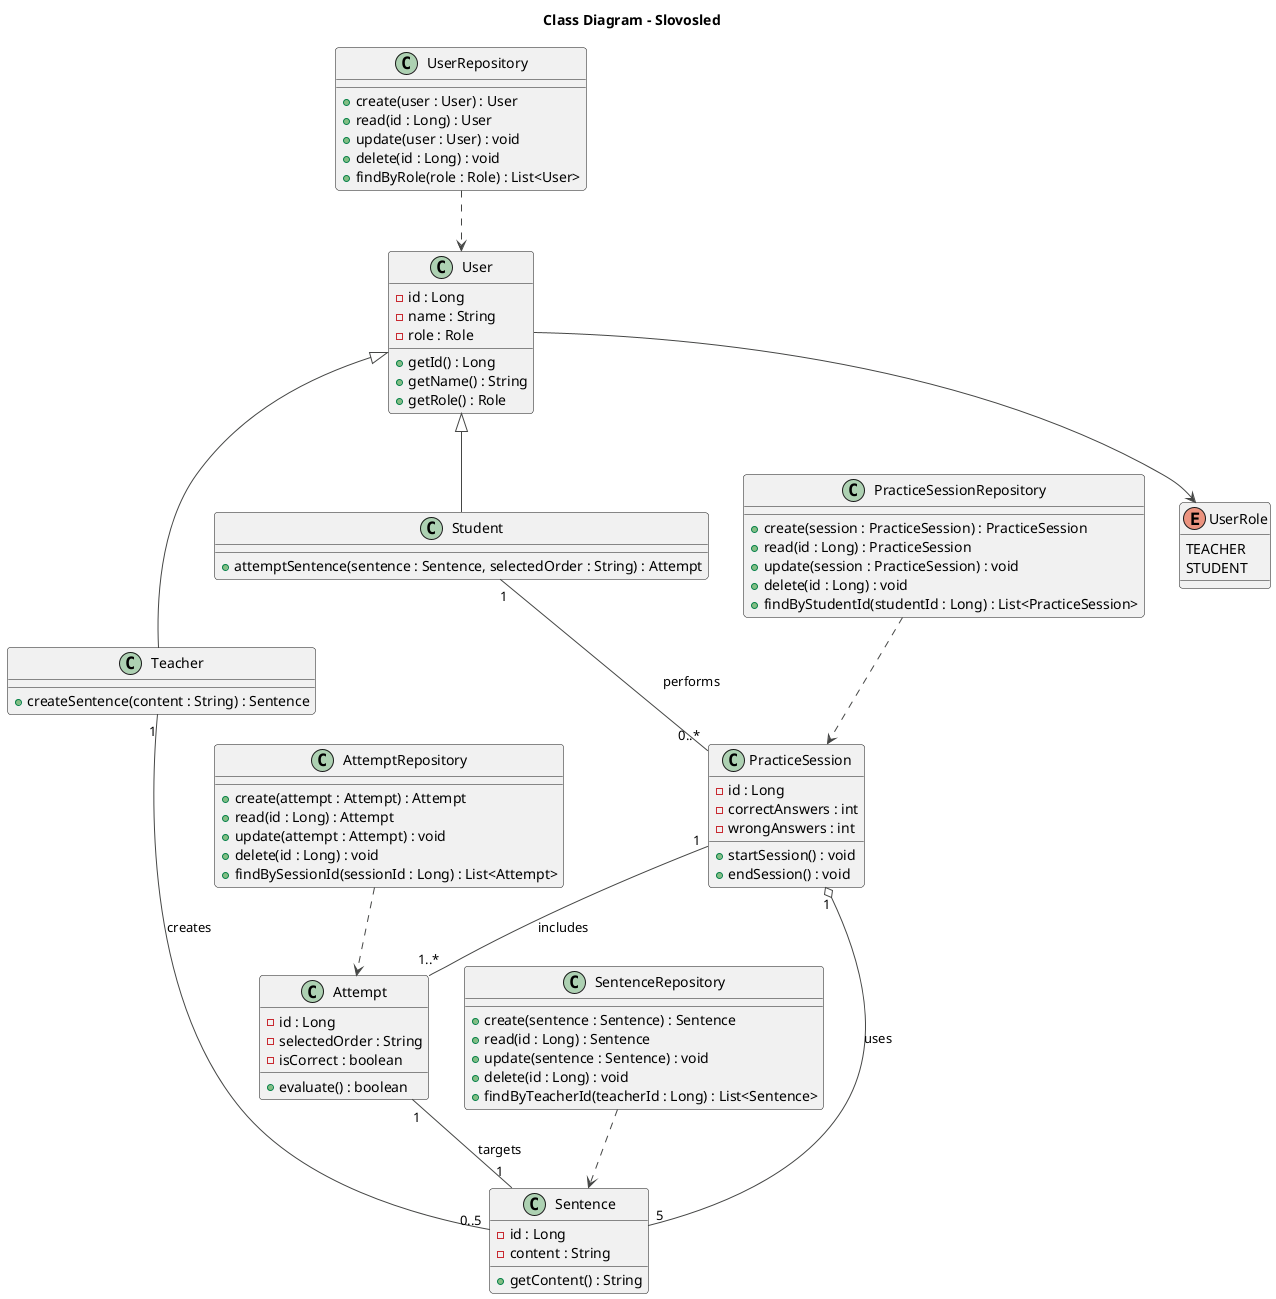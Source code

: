 @startuml
title Class Diagram - Slovosled

!theme   vibrant

' ===== Classes =====
class User {
  - id : Long
  - name : String
  - role : Role
  + getId() : Long
  + getName() : String
  + getRole() : Role
}

class Teacher {
  + createSentence(content : String) : Sentence
}

class Student {
  + attemptSentence(sentence : Sentence, selectedOrder : String) : Attempt
}

class Sentence {
  - id : Long
  - content : String
  + getContent() : String
}

class PracticeSession {
  - id : Long
  - correctAnswers : int
  - wrongAnswers : int
  + startSession() : void
  + endSession() : void
}

class Attempt {
  - id : Long
  - selectedOrder : String
  - isCorrect : boolean
  + evaluate() : boolean
}

enum UserRole {
  TEACHER
  STUDENT
}

' ===== Repositories =====
class UserRepository {
  + create(user : User) : User
  + read(id : Long) : User
  + update(user : User) : void
  + delete(id : Long) : void
  + findByRole(role : Role) : List<User>
}

class SentenceRepository {
  + create(sentence : Sentence) : Sentence
  + read(id : Long) : Sentence
  + update(sentence : Sentence) : void
  + delete(id : Long) : void
  + findByTeacherId(teacherId : Long) : List<Sentence>
}

class PracticeSessionRepository {
  + create(session : PracticeSession) : PracticeSession
  + read(id : Long) : PracticeSession
  + update(session : PracticeSession) : void
  + delete(id : Long) : void
  + findByStudentId(studentId : Long) : List<PracticeSession>
}

class AttemptRepository {
  + create(attempt : Attempt) : Attempt
  + read(id : Long) : Attempt
  + update(attempt : Attempt) : void
  + delete(id : Long) : void
  + findBySessionId(sessionId : Long) : List<Attempt>
}

' ===== Relationships =====
User <|-- Teacher
User <|-- Student
Teacher "1" -- "0..5" Sentence : creates
Student "1" -- "0..*" PracticeSession : performs
PracticeSession "1" -- "1..*" Attempt : includes
Attempt "1" -- "1" Sentence : targets
PracticeSession "1" o-- "5" Sentence : uses
User --> UserRole

' Repositories association
UserRepository ..> User
SentenceRepository ..> Sentence
PracticeSessionRepository ..> PracticeSession
AttemptRepository ..> Attempt

@enduml
